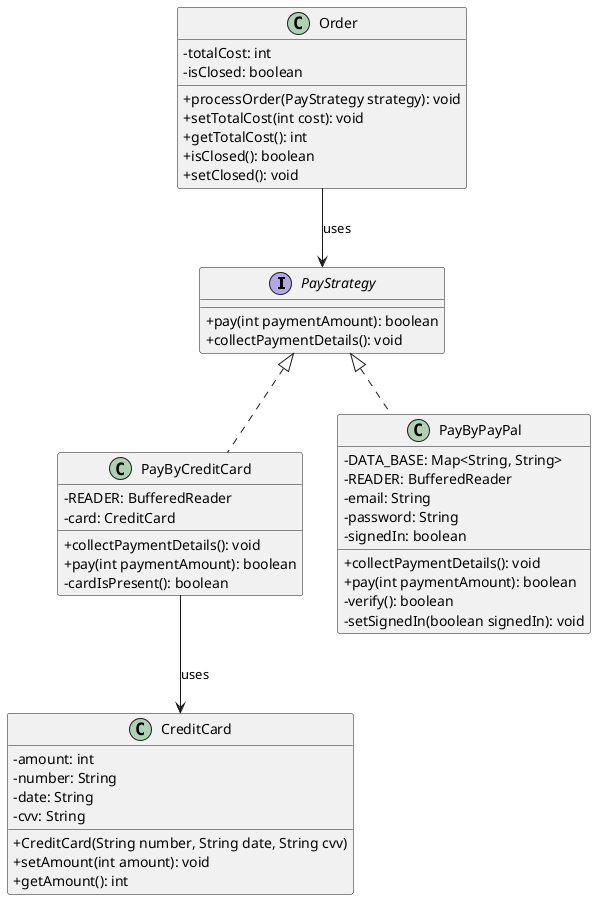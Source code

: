 @startuml

skinparam classAttributeIconSize 0

interface PayStrategy {
  +pay(int paymentAmount): boolean
  +collectPaymentDetails(): void
}

class Order {
  -totalCost: int
  -isClosed: boolean
  +processOrder(PayStrategy strategy): void
  +setTotalCost(int cost): void
  +getTotalCost(): int
  +isClosed(): boolean
  +setClosed(): void
}

class CreditCard {
  -amount: int
  -number: String
  -date: String
  -cvv: String
  +CreditCard(String number, String date, String cvv)
  +setAmount(int amount): void
  +getAmount(): int
}

class PayByCreditCard {
  -READER: BufferedReader
  -card: CreditCard
  +collectPaymentDetails(): void
  +pay(int paymentAmount): boolean
  -cardIsPresent(): boolean
}

class PayByPayPal {
  -DATA_BASE: Map<String, String>
  -READER: BufferedReader
  -email: String
  -password: String
  -signedIn: boolean
  +collectPaymentDetails(): void
  +pay(int paymentAmount): boolean
  -verify(): boolean
  -setSignedIn(boolean signedIn): void
}

PayStrategy <|.. PayByCreditCard
PayStrategy <|.. PayByPayPal
Order --> PayStrategy : uses
PayByCreditCard --> CreditCard : uses

@enduml